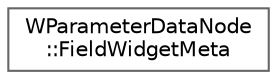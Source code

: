 digraph "Graphical Class Hierarchy"
{
 // LATEX_PDF_SIZE
  bgcolor="transparent";
  edge [fontname=Helvetica,fontsize=10,labelfontname=Helvetica,labelfontsize=10];
  node [fontname=Helvetica,fontsize=10,shape=box,height=0.2,width=0.4];
  rankdir="LR";
  Node0 [id="Node000000",label="WParameterDataNode\l::FieldWidgetMeta",height=0.2,width=0.4,color="grey40", fillcolor="white", style="filled",URL="$struct_w_parameter_data_node_1_1_field_widget_meta.html",tooltip=" "];
}
